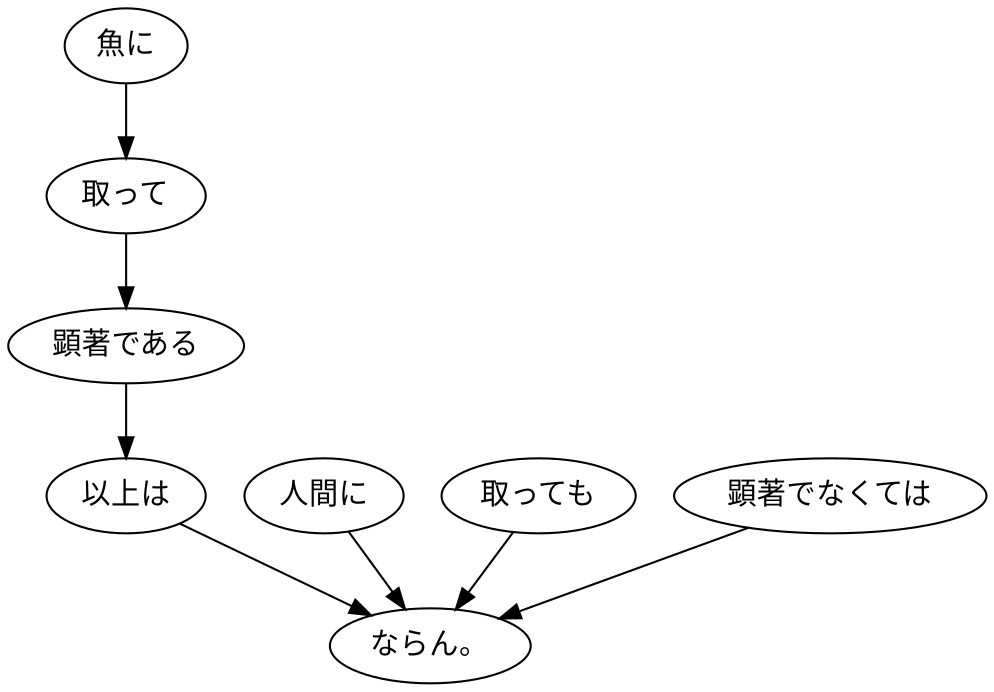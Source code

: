 digraph graph3921 {
	node0 [label="魚に"];
	node1 [label="取って"];
	node2 [label="顕著である"];
	node3 [label="以上は"];
	node4 [label="人間に"];
	node5 [label="取っても"];
	node6 [label="顕著でなくては"];
	node7 [label="ならん。"];
	node0 -> node1;
	node1 -> node2;
	node2 -> node3;
	node3 -> node7;
	node4 -> node7;
	node5 -> node7;
	node6 -> node7;
}
